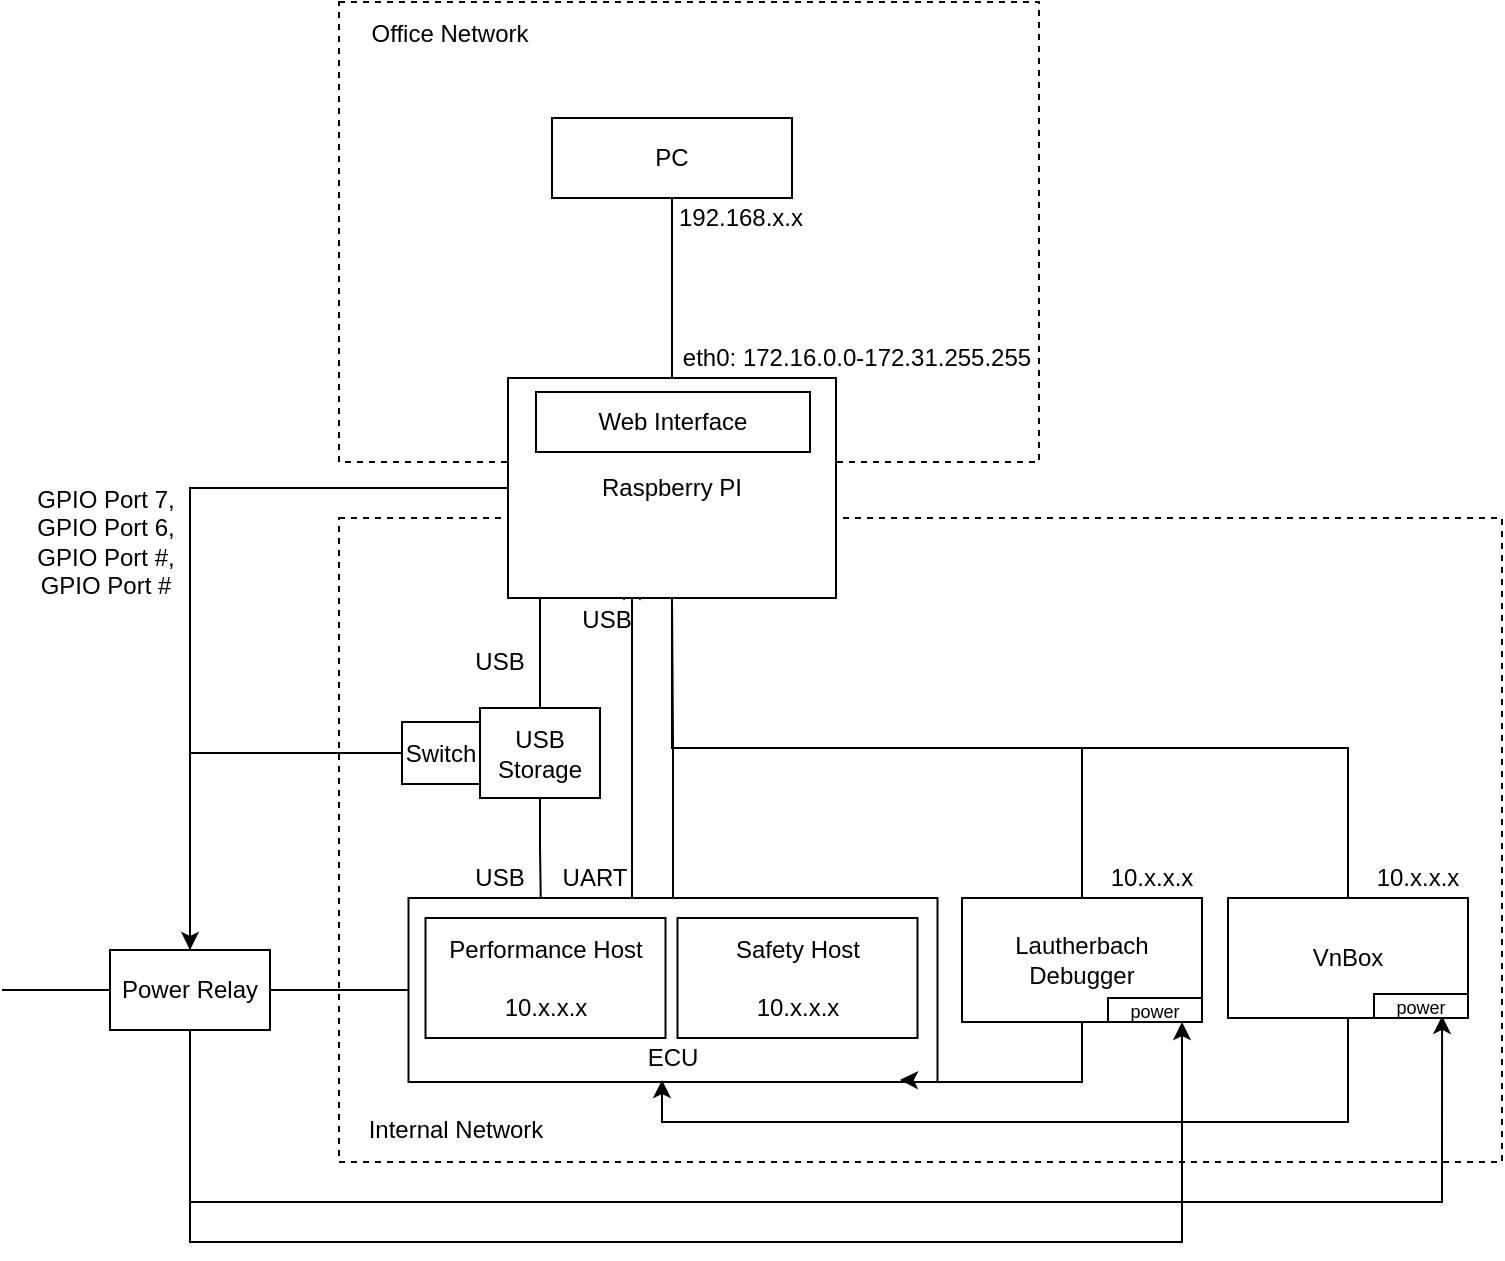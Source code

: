 <mxfile version="12.9.3" type="device"><diagram id="7z3N3OmHbQKK3oKHoQfy" name="Page-1"><mxGraphModel dx="1303" dy="673" grid="1" gridSize="10" guides="1" tooltips="1" connect="1" arrows="1" fold="1" page="1" pageScale="1" pageWidth="850" pageHeight="1100" math="0" shadow="0"><root><mxCell id="0"/><mxCell id="1" parent="0"/><mxCell id="xEMmRwoI-NqBqUnDeYgd-17" value="" style="rounded=0;whiteSpace=wrap;html=1;dashed=1;" parent="1" vertex="1"><mxGeometry x="218.5" y="408" width="581.5" height="322" as="geometry"/></mxCell><mxCell id="xEMmRwoI-NqBqUnDeYgd-19" style="edgeStyle=orthogonalEdgeStyle;rounded=0;orthogonalLoop=1;jettySize=auto;html=1;exitX=0.5;exitY=0;exitDx=0;exitDy=0;entryX=0.5;entryY=1;entryDx=0;entryDy=0;endArrow=none;endFill=0;" parent="1" source="xEMmRwoI-NqBqUnDeYgd-14" target="xEMmRwoI-NqBqUnDeYgd-1" edge="1"><mxGeometry relative="1" as="geometry"/></mxCell><mxCell id="LBhaOshW2IlX-SSX9gA7-17" style="edgeStyle=orthogonalEdgeStyle;rounded=0;orthogonalLoop=1;jettySize=auto;html=1;" parent="1" source="xEMmRwoI-NqBqUnDeYgd-14" edge="1"><mxGeometry relative="1" as="geometry"><mxPoint x="365" y="440" as="targetPoint"/><Array as="points"><mxPoint x="365" y="560"/><mxPoint x="365" y="560"/></Array></mxGeometry></mxCell><mxCell id="xEMmRwoI-NqBqUnDeYgd-14" value="" style="rounded=0;whiteSpace=wrap;html=1;" parent="1" vertex="1"><mxGeometry x="253.25" y="598" width="264.5" height="92" as="geometry"/></mxCell><mxCell id="xEMmRwoI-NqBqUnDeYgd-3" value="" style="rounded=0;whiteSpace=wrap;html=1;dashed=1;" parent="1" vertex="1"><mxGeometry x="218.5" y="150" width="350" height="230" as="geometry"/></mxCell><mxCell id="xEMmRwoI-NqBqUnDeYgd-25" style="edgeStyle=orthogonalEdgeStyle;rounded=0;orthogonalLoop=1;jettySize=auto;html=1;exitX=0;exitY=0.5;exitDx=0;exitDy=0;entryX=0.5;entryY=0;entryDx=0;entryDy=0;endArrow=none;endFill=0;" parent="1" source="xEMmRwoI-NqBqUnDeYgd-1" target="xEMmRwoI-NqBqUnDeYgd-21" edge="1"><mxGeometry relative="1" as="geometry"/></mxCell><mxCell id="xEMmRwoI-NqBqUnDeYgd-51" style="edgeStyle=orthogonalEdgeStyle;rounded=0;orthogonalLoop=1;jettySize=auto;html=1;exitX=0.25;exitY=1;exitDx=0;exitDy=0;entryX=0.5;entryY=0;entryDx=0;entryDy=0;endArrow=none;endFill=0;" parent="1" source="xEMmRwoI-NqBqUnDeYgd-1" target="xEMmRwoI-NqBqUnDeYgd-38" edge="1"><mxGeometry relative="1" as="geometry"><Array as="points"><mxPoint x="319" y="448"/></Array></mxGeometry></mxCell><mxCell id="xEMmRwoI-NqBqUnDeYgd-1" value="Raspberry PI" style="rounded=0;whiteSpace=wrap;html=1;" parent="1" vertex="1"><mxGeometry x="303" y="338" width="164" height="110" as="geometry"/></mxCell><mxCell id="xEMmRwoI-NqBqUnDeYgd-7" style="edgeStyle=orthogonalEdgeStyle;rounded=0;orthogonalLoop=1;jettySize=auto;html=1;exitX=0.5;exitY=1;exitDx=0;exitDy=0;entryX=0.5;entryY=0;entryDx=0;entryDy=0;endArrow=none;endFill=0;" parent="1" source="xEMmRwoI-NqBqUnDeYgd-2" target="xEMmRwoI-NqBqUnDeYgd-1" edge="1"><mxGeometry relative="1" as="geometry"/></mxCell><mxCell id="xEMmRwoI-NqBqUnDeYgd-2" value="PC" style="rounded=0;whiteSpace=wrap;html=1;" parent="1" vertex="1"><mxGeometry x="325" y="208" width="120" height="40" as="geometry"/></mxCell><mxCell id="xEMmRwoI-NqBqUnDeYgd-5" value="Office Network" style="text;html=1;strokeColor=none;fillColor=none;align=center;verticalAlign=middle;whiteSpace=wrap;rounded=0;dashed=1;" parent="1" vertex="1"><mxGeometry x="218.5" y="156" width="110" height="20" as="geometry"/></mxCell><mxCell id="xEMmRwoI-NqBqUnDeYgd-8" value="Web Interface" style="rounded=0;whiteSpace=wrap;html=1;" parent="1" vertex="1"><mxGeometry x="317" y="345" width="137" height="30" as="geometry"/></mxCell><mxCell id="xEMmRwoI-NqBqUnDeYgd-9" value="eth0: 172.16.0.0-172.31.255.255" style="text;html=1;strokeColor=none;fillColor=none;align=center;verticalAlign=middle;whiteSpace=wrap;rounded=0;" parent="1" vertex="1"><mxGeometry x="385" y="318" width="185" height="20" as="geometry"/></mxCell><mxCell id="xEMmRwoI-NqBqUnDeYgd-10" value="USB" style="text;html=1;strokeColor=none;fillColor=none;align=center;verticalAlign=middle;whiteSpace=wrap;rounded=0;" parent="1" vertex="1"><mxGeometry x="340" y="448" width="25" height="21" as="geometry"/></mxCell><mxCell id="xEMmRwoI-NqBqUnDeYgd-13" value="192.168.x.x" style="text;html=1;strokeColor=none;fillColor=none;align=center;verticalAlign=middle;whiteSpace=wrap;rounded=0;" parent="1" vertex="1"><mxGeometry x="372" y="248" width="95" height="20" as="geometry"/></mxCell><mxCell id="xEMmRwoI-NqBqUnDeYgd-15" value="Performance Host&lt;br&gt;&lt;br&gt;10.x.x.x" style="rounded=0;whiteSpace=wrap;html=1;" parent="1" vertex="1"><mxGeometry x="261.75" y="608" width="120" height="60" as="geometry"/></mxCell><mxCell id="xEMmRwoI-NqBqUnDeYgd-16" value="Safety Host&lt;br&gt;&lt;br&gt;10.x.x.x" style="rounded=0;whiteSpace=wrap;html=1;" parent="1" vertex="1"><mxGeometry x="387.75" y="608" width="120" height="60" as="geometry"/></mxCell><mxCell id="xEMmRwoI-NqBqUnDeYgd-18" value="Internal Network" style="text;html=1;strokeColor=none;fillColor=none;align=center;verticalAlign=middle;whiteSpace=wrap;rounded=0;" parent="1" vertex="1"><mxGeometry x="224" y="704" width="106" height="20" as="geometry"/></mxCell><mxCell id="xEMmRwoI-NqBqUnDeYgd-23" style="edgeStyle=orthogonalEdgeStyle;rounded=0;orthogonalLoop=1;jettySize=auto;html=1;exitX=0;exitY=0.5;exitDx=0;exitDy=0;endArrow=none;endFill=0;" parent="1" source="xEMmRwoI-NqBqUnDeYgd-21" edge="1"><mxGeometry relative="1" as="geometry"><mxPoint x="50" y="644" as="targetPoint"/></mxGeometry></mxCell><mxCell id="xEMmRwoI-NqBqUnDeYgd-24" style="edgeStyle=orthogonalEdgeStyle;rounded=0;orthogonalLoop=1;jettySize=auto;html=1;exitX=1;exitY=0.5;exitDx=0;exitDy=0;entryX=0;entryY=0.5;entryDx=0;entryDy=0;endArrow=none;endFill=0;" parent="1" source="xEMmRwoI-NqBqUnDeYgd-21" target="xEMmRwoI-NqBqUnDeYgd-14" edge="1"><mxGeometry relative="1" as="geometry"/></mxCell><mxCell id="LBhaOshW2IlX-SSX9gA7-21" style="edgeStyle=orthogonalEdgeStyle;rounded=0;orthogonalLoop=1;jettySize=auto;html=1;entryX=0.892;entryY=0.983;entryDx=0;entryDy=0;entryPerimeter=0;" parent="1" source="xEMmRwoI-NqBqUnDeYgd-21" target="xEMmRwoI-NqBqUnDeYgd-30" edge="1"><mxGeometry relative="1" as="geometry"><mxPoint x="144" y="812" as="targetPoint"/><Array as="points"><mxPoint x="144" y="750"/><mxPoint x="770" y="750"/></Array></mxGeometry></mxCell><mxCell id="LBhaOshW2IlX-SSX9gA7-22" style="edgeStyle=orthogonalEdgeStyle;rounded=0;orthogonalLoop=1;jettySize=auto;html=1;" parent="1" source="xEMmRwoI-NqBqUnDeYgd-21" edge="1"><mxGeometry relative="1" as="geometry"><mxPoint x="640" y="660" as="targetPoint"/><Array as="points"><mxPoint x="144" y="770"/><mxPoint x="640" y="770"/></Array></mxGeometry></mxCell><mxCell id="xEMmRwoI-NqBqUnDeYgd-21" value="Power Relay" style="rounded=0;whiteSpace=wrap;html=1;" parent="1" vertex="1"><mxGeometry x="104" y="624" width="80" height="40" as="geometry"/></mxCell><mxCell id="xEMmRwoI-NqBqUnDeYgd-27" style="edgeStyle=orthogonalEdgeStyle;rounded=0;orthogonalLoop=1;jettySize=auto;html=1;exitX=0.5;exitY=0;exitDx=0;exitDy=0;entryX=0.5;entryY=1;entryDx=0;entryDy=0;endArrow=none;endFill=0;" parent="1" source="xEMmRwoI-NqBqUnDeYgd-26" target="xEMmRwoI-NqBqUnDeYgd-1" edge="1"><mxGeometry relative="1" as="geometry"/></mxCell><mxCell id="LBhaOshW2IlX-SSX9gA7-18" style="edgeStyle=orthogonalEdgeStyle;rounded=0;orthogonalLoop=1;jettySize=auto;html=1;entryX=0.929;entryY=0.989;entryDx=0;entryDy=0;entryPerimeter=0;" parent="1" source="xEMmRwoI-NqBqUnDeYgd-26" target="xEMmRwoI-NqBqUnDeYgd-14" edge="1"><mxGeometry relative="1" as="geometry"><mxPoint x="500" y="750" as="targetPoint"/><Array as="points"><mxPoint x="590" y="690"/><mxPoint x="500" y="690"/></Array></mxGeometry></mxCell><mxCell id="xEMmRwoI-NqBqUnDeYgd-26" value="Lautherbach&lt;br&gt;Debugger" style="rounded=0;whiteSpace=wrap;html=1;" parent="1" vertex="1"><mxGeometry x="530" y="598" width="120" height="62" as="geometry"/></mxCell><mxCell id="xEMmRwoI-NqBqUnDeYgd-28" value="10.x.x.x" style="text;html=1;strokeColor=none;fillColor=none;align=center;verticalAlign=middle;whiteSpace=wrap;rounded=0;" parent="1" vertex="1"><mxGeometry x="590" y="578" width="70" height="20" as="geometry"/></mxCell><mxCell id="xEMmRwoI-NqBqUnDeYgd-31" style="edgeStyle=orthogonalEdgeStyle;rounded=0;orthogonalLoop=1;jettySize=auto;html=1;exitX=0.5;exitY=0;exitDx=0;exitDy=0;entryX=0.5;entryY=1;entryDx=0;entryDy=0;endArrow=none;endFill=0;" parent="1" source="xEMmRwoI-NqBqUnDeYgd-30" target="xEMmRwoI-NqBqUnDeYgd-1" edge="1"><mxGeometry relative="1" as="geometry"/></mxCell><mxCell id="LBhaOshW2IlX-SSX9gA7-11" style="edgeStyle=orthogonalEdgeStyle;rounded=0;orthogonalLoop=1;jettySize=auto;html=1;" parent="1" source="xEMmRwoI-NqBqUnDeYgd-30" edge="1"><mxGeometry relative="1" as="geometry"><mxPoint x="380" y="689" as="targetPoint"/><Array as="points"><mxPoint x="723" y="710"/><mxPoint x="380" y="710"/><mxPoint x="380" y="689"/></Array></mxGeometry></mxCell><mxCell id="xEMmRwoI-NqBqUnDeYgd-30" value="VnBox" style="rounded=0;whiteSpace=wrap;html=1;" parent="1" vertex="1"><mxGeometry x="663" y="598" width="120" height="60" as="geometry"/></mxCell><mxCell id="xEMmRwoI-NqBqUnDeYgd-32" value="10.x.x.x" style="text;html=1;strokeColor=none;fillColor=none;align=center;verticalAlign=middle;whiteSpace=wrap;rounded=0;" parent="1" vertex="1"><mxGeometry x="723" y="578" width="70" height="20" as="geometry"/></mxCell><mxCell id="xEMmRwoI-NqBqUnDeYgd-35" value="GPIO Port 7,&lt;br&gt;GPIO Port 6, GPIO Port #,&lt;br&gt;GPIO Port #" style="text;html=1;strokeColor=none;fillColor=none;align=center;verticalAlign=middle;whiteSpace=wrap;rounded=0;" parent="1" vertex="1"><mxGeometry x="60" y="391" width="84" height="57" as="geometry"/></mxCell><mxCell id="xEMmRwoI-NqBqUnDeYgd-52" style="edgeStyle=orthogonalEdgeStyle;rounded=0;orthogonalLoop=1;jettySize=auto;html=1;exitX=0.5;exitY=1;exitDx=0;exitDy=0;entryX=0.25;entryY=0;entryDx=0;entryDy=0;endArrow=none;endFill=0;" parent="1" source="xEMmRwoI-NqBqUnDeYgd-38" target="xEMmRwoI-NqBqUnDeYgd-14" edge="1"><mxGeometry relative="1" as="geometry"/></mxCell><mxCell id="LBhaOshW2IlX-SSX9gA7-3" style="edgeStyle=orthogonalEdgeStyle;rounded=0;orthogonalLoop=1;jettySize=auto;html=1;" parent="1" source="LBhaOshW2IlX-SSX9gA7-4" target="xEMmRwoI-NqBqUnDeYgd-21" edge="1"><mxGeometry relative="1" as="geometry"/></mxCell><mxCell id="xEMmRwoI-NqBqUnDeYgd-38" value="USB Storage" style="rounded=0;whiteSpace=wrap;html=1;" parent="1" vertex="1"><mxGeometry x="289" y="503" width="60" height="45" as="geometry"/></mxCell><mxCell id="xEMmRwoI-NqBqUnDeYgd-44" value="&lt;br&gt;USB" style="text;html=1;strokeColor=none;fillColor=none;align=center;verticalAlign=middle;whiteSpace=wrap;rounded=0;" parent="1" vertex="1"><mxGeometry x="262" y="458" width="74" height="28" as="geometry"/></mxCell><mxCell id="xEMmRwoI-NqBqUnDeYgd-48" value="USB" style="text;html=1;strokeColor=none;fillColor=none;align=center;verticalAlign=middle;whiteSpace=wrap;rounded=0;" parent="1" vertex="1"><mxGeometry x="279" y="578" width="40" height="20" as="geometry"/></mxCell><mxCell id="LBhaOshW2IlX-SSX9gA7-4" value="Switch" style="rounded=0;whiteSpace=wrap;html=1;" parent="1" vertex="1"><mxGeometry x="250" y="510" width="39" height="31" as="geometry"/></mxCell><mxCell id="LBhaOshW2IlX-SSX9gA7-6" value="ECU" style="text;html=1;align=center;verticalAlign=middle;resizable=0;points=[];autosize=1;" parent="1" vertex="1"><mxGeometry x="365" y="668" width="40" height="20" as="geometry"/></mxCell><mxCell id="LBhaOshW2IlX-SSX9gA7-20" value="UART" style="text;html=1;strokeColor=none;fillColor=none;align=center;verticalAlign=middle;whiteSpace=wrap;rounded=0;" parent="1" vertex="1"><mxGeometry x="334" y="577" width="25" height="21" as="geometry"/></mxCell><mxCell id="LBhaOshW2IlX-SSX9gA7-27" value="&lt;font style=&quot;font-size: 9px&quot;&gt;power&lt;/font&gt;" style="rounded=0;whiteSpace=wrap;html=1;strokeColor=#000000;" parent="1" vertex="1"><mxGeometry x="603" y="648" width="47" height="12" as="geometry"/></mxCell><mxCell id="LBhaOshW2IlX-SSX9gA7-29" value="&lt;font style=&quot;font-size: 9px&quot;&gt;power&lt;/font&gt;" style="rounded=0;whiteSpace=wrap;html=1;strokeColor=#000000;" parent="1" vertex="1"><mxGeometry x="736" y="646" width="47" height="12" as="geometry"/></mxCell></root></mxGraphModel></diagram></mxfile>
